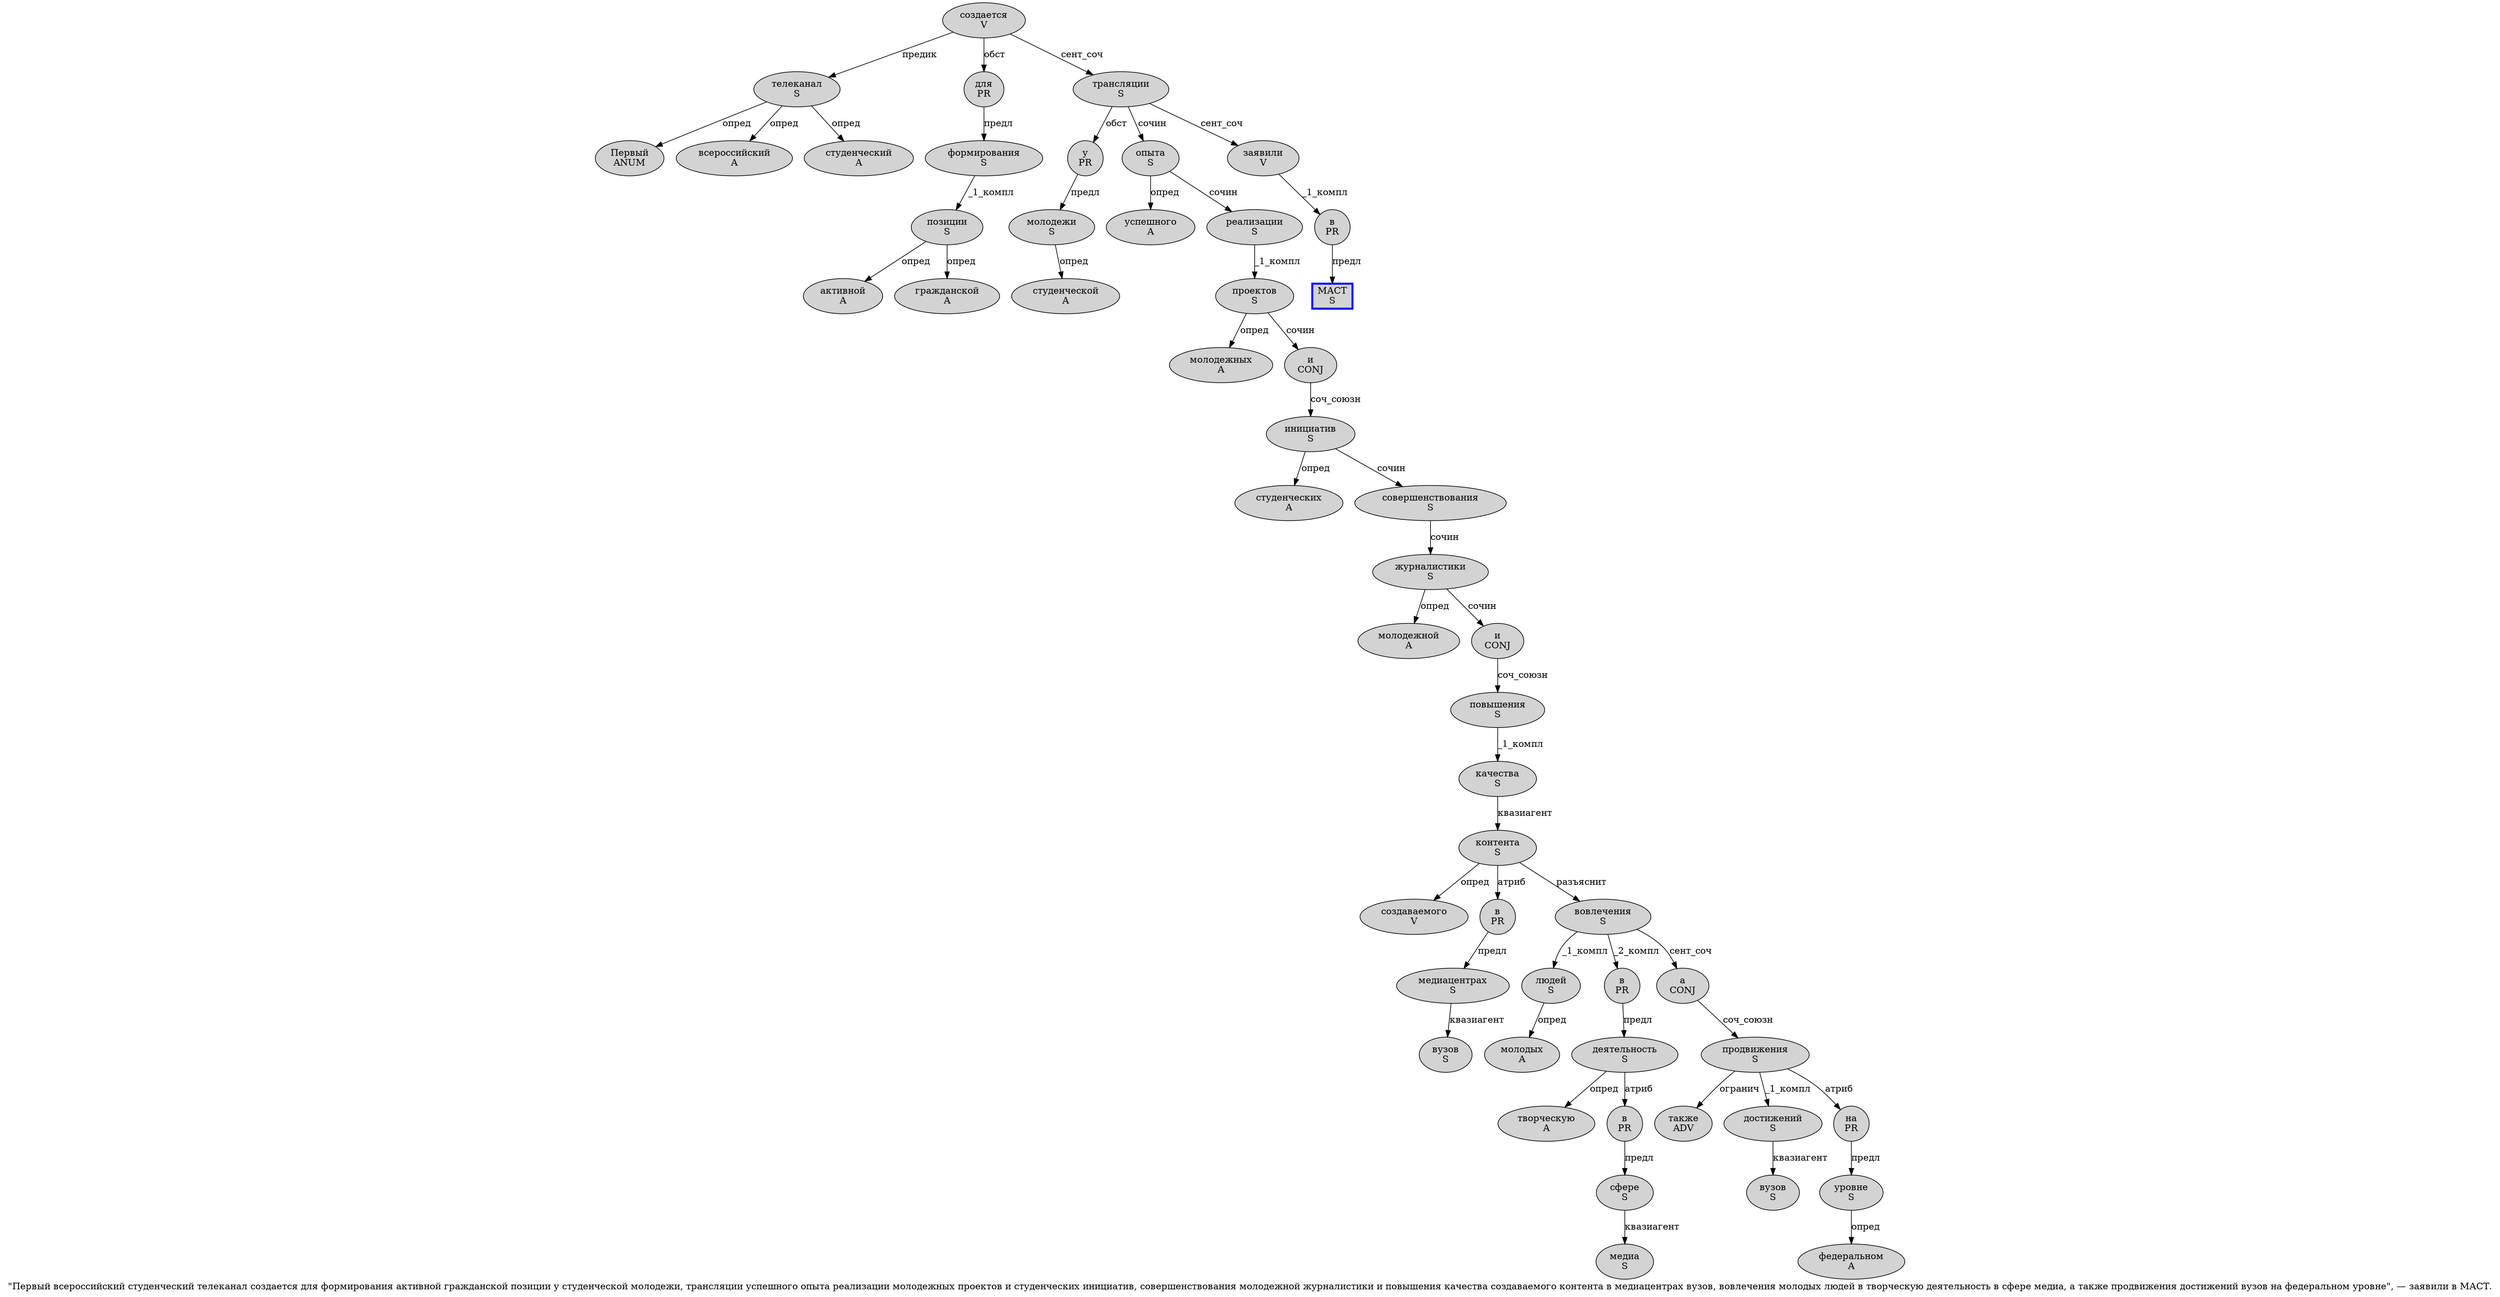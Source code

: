 digraph SENTENCE_842 {
	graph [label="\"Первый всероссийский студенческий телеканал создается для формирования активной гражданской позиции у студенческой молодежи, трансляции успешного опыта реализации молодежных проектов и студенческих инициатив, совершенствования молодежной журналистики и повышения качества создаваемого контента в медиацентрах вузов, вовлечения молодых людей в творческую деятельность в сфере медиа, а также продвижения достижений вузов на федеральном уровне\", — заявили в МАСТ."]
	node [style=filled]
		1 [label="Первый
ANUM" color="" fillcolor=lightgray penwidth=1 shape=ellipse]
		2 [label="всероссийский
A" color="" fillcolor=lightgray penwidth=1 shape=ellipse]
		3 [label="студенческий
A" color="" fillcolor=lightgray penwidth=1 shape=ellipse]
		4 [label="телеканал
S" color="" fillcolor=lightgray penwidth=1 shape=ellipse]
		5 [label="создается
V" color="" fillcolor=lightgray penwidth=1 shape=ellipse]
		6 [label="для
PR" color="" fillcolor=lightgray penwidth=1 shape=ellipse]
		7 [label="формирования
S" color="" fillcolor=lightgray penwidth=1 shape=ellipse]
		8 [label="активной
A" color="" fillcolor=lightgray penwidth=1 shape=ellipse]
		9 [label="гражданской
A" color="" fillcolor=lightgray penwidth=1 shape=ellipse]
		10 [label="позиции
S" color="" fillcolor=lightgray penwidth=1 shape=ellipse]
		11 [label="у
PR" color="" fillcolor=lightgray penwidth=1 shape=ellipse]
		12 [label="студенческой
A" color="" fillcolor=lightgray penwidth=1 shape=ellipse]
		13 [label="молодежи
S" color="" fillcolor=lightgray penwidth=1 shape=ellipse]
		15 [label="трансляции
S" color="" fillcolor=lightgray penwidth=1 shape=ellipse]
		16 [label="успешного
A" color="" fillcolor=lightgray penwidth=1 shape=ellipse]
		17 [label="опыта
S" color="" fillcolor=lightgray penwidth=1 shape=ellipse]
		18 [label="реализации
S" color="" fillcolor=lightgray penwidth=1 shape=ellipse]
		19 [label="молодежных
A" color="" fillcolor=lightgray penwidth=1 shape=ellipse]
		20 [label="проектов
S" color="" fillcolor=lightgray penwidth=1 shape=ellipse]
		21 [label="и
CONJ" color="" fillcolor=lightgray penwidth=1 shape=ellipse]
		22 [label="студенческих
A" color="" fillcolor=lightgray penwidth=1 shape=ellipse]
		23 [label="инициатив
S" color="" fillcolor=lightgray penwidth=1 shape=ellipse]
		25 [label="совершенствования
S" color="" fillcolor=lightgray penwidth=1 shape=ellipse]
		26 [label="молодежной
A" color="" fillcolor=lightgray penwidth=1 shape=ellipse]
		27 [label="журналистики
S" color="" fillcolor=lightgray penwidth=1 shape=ellipse]
		28 [label="и
CONJ" color="" fillcolor=lightgray penwidth=1 shape=ellipse]
		29 [label="повышения
S" color="" fillcolor=lightgray penwidth=1 shape=ellipse]
		30 [label="качества
S" color="" fillcolor=lightgray penwidth=1 shape=ellipse]
		31 [label="создаваемого
V" color="" fillcolor=lightgray penwidth=1 shape=ellipse]
		32 [label="контента
S" color="" fillcolor=lightgray penwidth=1 shape=ellipse]
		33 [label="в
PR" color="" fillcolor=lightgray penwidth=1 shape=ellipse]
		34 [label="медиацентрах
S" color="" fillcolor=lightgray penwidth=1 shape=ellipse]
		35 [label="вузов
S" color="" fillcolor=lightgray penwidth=1 shape=ellipse]
		37 [label="вовлечения
S" color="" fillcolor=lightgray penwidth=1 shape=ellipse]
		38 [label="молодых
A" color="" fillcolor=lightgray penwidth=1 shape=ellipse]
		39 [label="людей
S" color="" fillcolor=lightgray penwidth=1 shape=ellipse]
		40 [label="в
PR" color="" fillcolor=lightgray penwidth=1 shape=ellipse]
		41 [label="творческую
A" color="" fillcolor=lightgray penwidth=1 shape=ellipse]
		42 [label="деятельность
S" color="" fillcolor=lightgray penwidth=1 shape=ellipse]
		43 [label="в
PR" color="" fillcolor=lightgray penwidth=1 shape=ellipse]
		44 [label="сфере
S" color="" fillcolor=lightgray penwidth=1 shape=ellipse]
		45 [label="медиа
S" color="" fillcolor=lightgray penwidth=1 shape=ellipse]
		47 [label="а
CONJ" color="" fillcolor=lightgray penwidth=1 shape=ellipse]
		48 [label="также
ADV" color="" fillcolor=lightgray penwidth=1 shape=ellipse]
		49 [label="продвижения
S" color="" fillcolor=lightgray penwidth=1 shape=ellipse]
		50 [label="достижений
S" color="" fillcolor=lightgray penwidth=1 shape=ellipse]
		51 [label="вузов
S" color="" fillcolor=lightgray penwidth=1 shape=ellipse]
		52 [label="на
PR" color="" fillcolor=lightgray penwidth=1 shape=ellipse]
		53 [label="федеральном
A" color="" fillcolor=lightgray penwidth=1 shape=ellipse]
		54 [label="уровне
S" color="" fillcolor=lightgray penwidth=1 shape=ellipse]
		58 [label="заявили
V" color="" fillcolor=lightgray penwidth=1 shape=ellipse]
		59 [label="в
PR" color="" fillcolor=lightgray penwidth=1 shape=ellipse]
		60 [label="МАСТ
S" color=blue fillcolor=lightgray penwidth=3 shape=box]
			33 -> 34 [label="предл"]
			11 -> 13 [label="предл"]
			21 -> 23 [label="соч_союзн"]
			7 -> 10 [label="_1_компл"]
			43 -> 44 [label="предл"]
			17 -> 16 [label="опред"]
			17 -> 18 [label="сочин"]
			13 -> 12 [label="опред"]
			52 -> 54 [label="предл"]
			27 -> 26 [label="опред"]
			27 -> 28 [label="сочин"]
			10 -> 8 [label="опред"]
			10 -> 9 [label="опред"]
			50 -> 51 [label="квазиагент"]
			20 -> 19 [label="опред"]
			20 -> 21 [label="сочин"]
			4 -> 1 [label="опред"]
			4 -> 2 [label="опред"]
			4 -> 3 [label="опред"]
			32 -> 31 [label="опред"]
			32 -> 33 [label="атриб"]
			32 -> 37 [label="разъяснит"]
			58 -> 59 [label="_1_компл"]
			59 -> 60 [label="предл"]
			5 -> 4 [label="предик"]
			5 -> 6 [label="обст"]
			5 -> 15 [label="сент_соч"]
			30 -> 32 [label="квазиагент"]
			47 -> 49 [label="соч_союзн"]
			6 -> 7 [label="предл"]
			39 -> 38 [label="опред"]
			25 -> 27 [label="сочин"]
			44 -> 45 [label="квазиагент"]
			29 -> 30 [label="_1_компл"]
			54 -> 53 [label="опред"]
			28 -> 29 [label="соч_союзн"]
			34 -> 35 [label="квазиагент"]
			15 -> 11 [label="обст"]
			15 -> 17 [label="сочин"]
			15 -> 58 [label="сент_соч"]
			23 -> 22 [label="опред"]
			23 -> 25 [label="сочин"]
			37 -> 39 [label="_1_компл"]
			37 -> 40 [label="_2_компл"]
			37 -> 47 [label="сент_соч"]
			49 -> 48 [label="огранич"]
			49 -> 50 [label="_1_компл"]
			49 -> 52 [label="атриб"]
			42 -> 41 [label="опред"]
			42 -> 43 [label="атриб"]
			18 -> 20 [label="_1_компл"]
			40 -> 42 [label="предл"]
}
